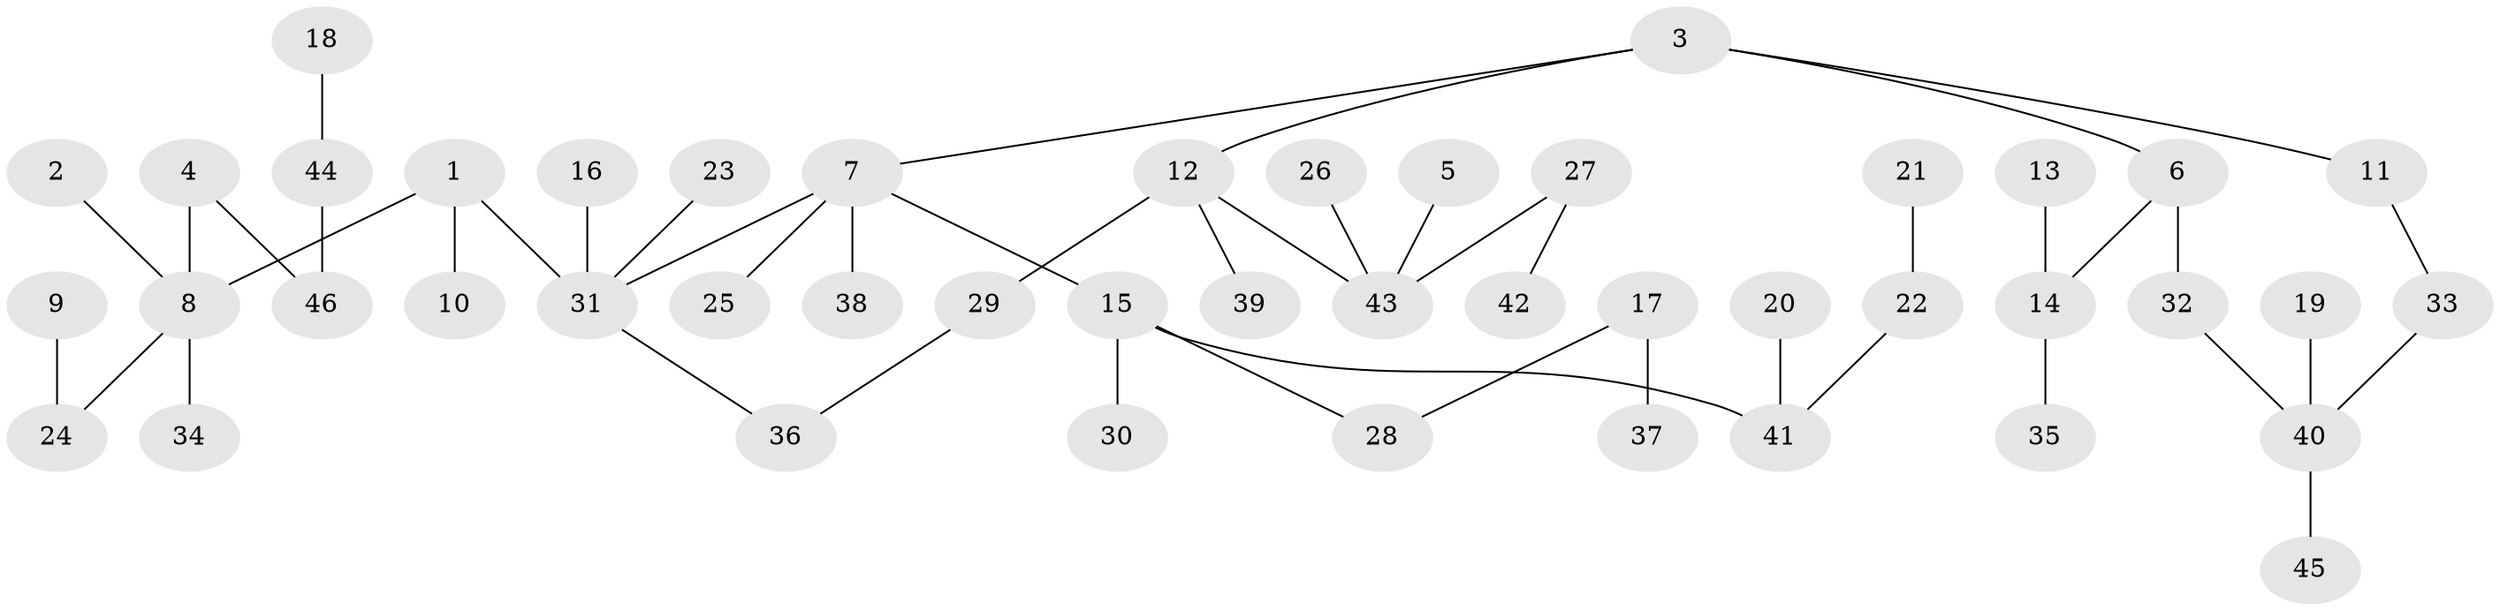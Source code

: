// original degree distribution, {3: 0.14285714285714285, 6: 0.03296703296703297, 7: 0.02197802197802198, 1: 0.5384615384615384, 5: 0.02197802197802198, 4: 0.054945054945054944, 2: 0.18681318681318682}
// Generated by graph-tools (version 1.1) at 2025/01/03/09/25 03:01:11]
// undirected, 46 vertices, 47 edges
graph export_dot {
graph [start="1"]
  node [color=gray90,style=filled];
  1;
  2;
  3;
  4;
  5;
  6;
  7;
  8;
  9;
  10;
  11;
  12;
  13;
  14;
  15;
  16;
  17;
  18;
  19;
  20;
  21;
  22;
  23;
  24;
  25;
  26;
  27;
  28;
  29;
  30;
  31;
  32;
  33;
  34;
  35;
  36;
  37;
  38;
  39;
  40;
  41;
  42;
  43;
  44;
  45;
  46;
  1 -- 8 [weight=1.0];
  1 -- 10 [weight=1.0];
  1 -- 31 [weight=1.0];
  2 -- 8 [weight=1.0];
  3 -- 6 [weight=1.0];
  3 -- 7 [weight=1.0];
  3 -- 11 [weight=1.0];
  3 -- 12 [weight=1.0];
  4 -- 8 [weight=1.0];
  4 -- 46 [weight=1.0];
  5 -- 43 [weight=1.0];
  6 -- 14 [weight=1.0];
  6 -- 32 [weight=1.0];
  7 -- 15 [weight=1.0];
  7 -- 25 [weight=1.0];
  7 -- 31 [weight=1.0];
  7 -- 38 [weight=1.0];
  8 -- 24 [weight=1.0];
  8 -- 34 [weight=1.0];
  9 -- 24 [weight=1.0];
  11 -- 33 [weight=1.0];
  12 -- 29 [weight=1.0];
  12 -- 39 [weight=1.0];
  12 -- 43 [weight=1.0];
  13 -- 14 [weight=1.0];
  14 -- 35 [weight=1.0];
  15 -- 28 [weight=1.0];
  15 -- 30 [weight=1.0];
  15 -- 41 [weight=1.0];
  16 -- 31 [weight=1.0];
  17 -- 28 [weight=1.0];
  17 -- 37 [weight=1.0];
  18 -- 44 [weight=1.0];
  19 -- 40 [weight=1.0];
  20 -- 41 [weight=1.0];
  21 -- 22 [weight=1.0];
  22 -- 41 [weight=1.0];
  23 -- 31 [weight=1.0];
  26 -- 43 [weight=1.0];
  27 -- 42 [weight=1.0];
  27 -- 43 [weight=1.0];
  29 -- 36 [weight=1.0];
  31 -- 36 [weight=1.0];
  32 -- 40 [weight=1.0];
  33 -- 40 [weight=1.0];
  40 -- 45 [weight=1.0];
  44 -- 46 [weight=1.0];
}
